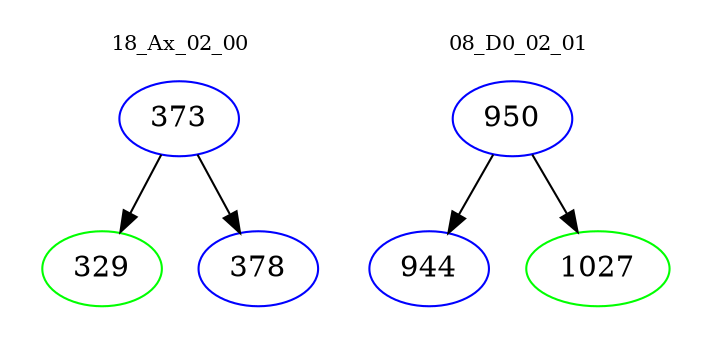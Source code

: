 digraph{
subgraph cluster_0 {
color = white
label = "18_Ax_02_00";
fontsize=10;
T0_373 [label="373", color="blue"]
T0_373 -> T0_329 [color="black"]
T0_329 [label="329", color="green"]
T0_373 -> T0_378 [color="black"]
T0_378 [label="378", color="blue"]
}
subgraph cluster_1 {
color = white
label = "08_D0_02_01";
fontsize=10;
T1_950 [label="950", color="blue"]
T1_950 -> T1_944 [color="black"]
T1_944 [label="944", color="blue"]
T1_950 -> T1_1027 [color="black"]
T1_1027 [label="1027", color="green"]
}
}
